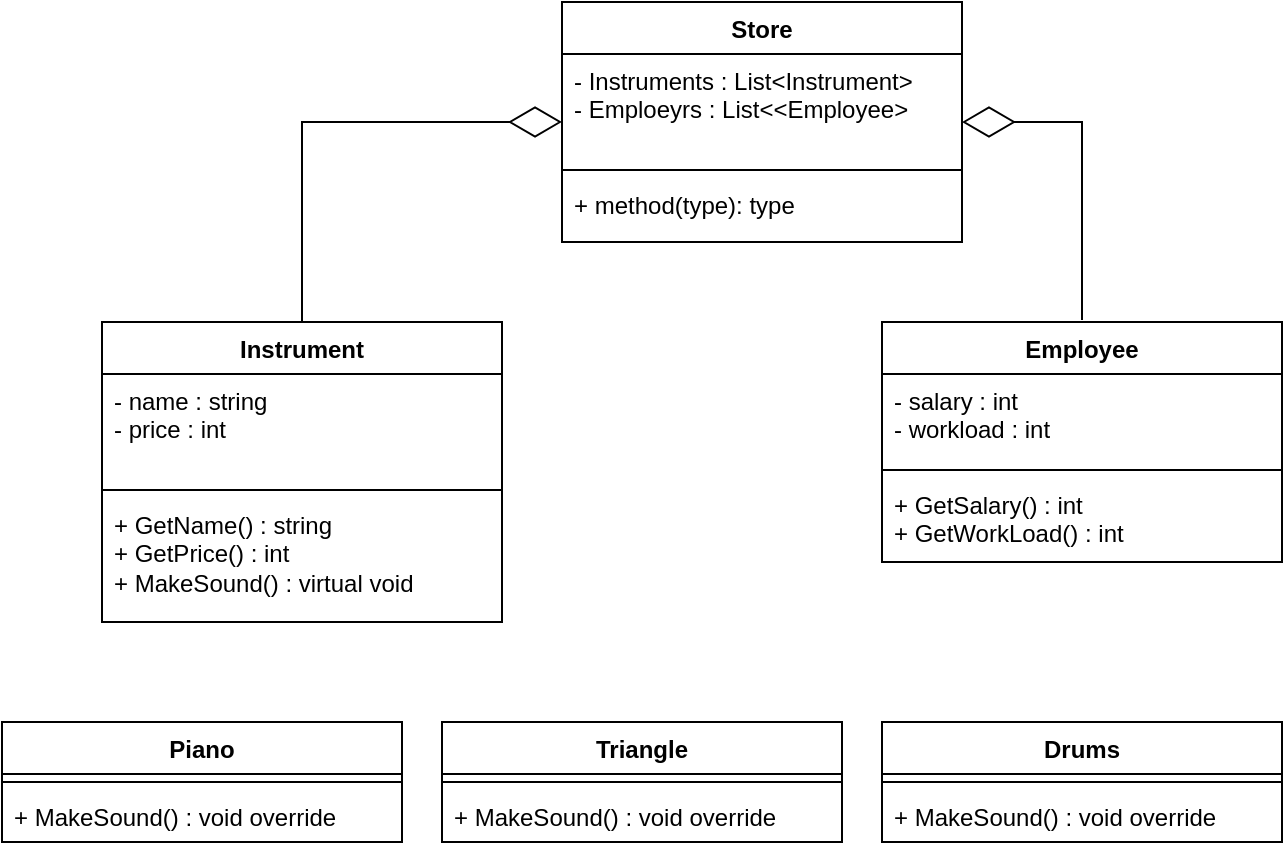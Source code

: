 <mxfile version="24.7.17">
  <diagram id="C5RBs43oDa-KdzZeNtuy" name="Page-1">
    <mxGraphModel dx="746" dy="721" grid="1" gridSize="10" guides="1" tooltips="1" connect="1" arrows="1" fold="1" page="1" pageScale="1" pageWidth="827" pageHeight="1169" math="0" shadow="0">
      <root>
        <mxCell id="WIyWlLk6GJQsqaUBKTNV-0" />
        <mxCell id="WIyWlLk6GJQsqaUBKTNV-1" parent="WIyWlLk6GJQsqaUBKTNV-0" />
        <mxCell id="Yk_rzQQuSx_CEns6knKf-0" value="Store" style="swimlane;fontStyle=1;align=center;verticalAlign=top;childLayout=stackLayout;horizontal=1;startSize=26;horizontalStack=0;resizeParent=1;resizeParentMax=0;resizeLast=0;collapsible=1;marginBottom=0;whiteSpace=wrap;html=1;" vertex="1" parent="WIyWlLk6GJQsqaUBKTNV-1">
          <mxGeometry x="280" y="120" width="200" height="120" as="geometry" />
        </mxCell>
        <mxCell id="Yk_rzQQuSx_CEns6knKf-1" value="- Instruments : List&amp;lt;Instrument&amp;gt;&amp;nbsp;&amp;nbsp;&lt;div&gt;- Emploeyrs : List&amp;lt;&amp;lt;Employee&amp;gt;&lt;/div&gt;" style="text;strokeColor=none;fillColor=none;align=left;verticalAlign=top;spacingLeft=4;spacingRight=4;overflow=hidden;rotatable=0;points=[[0,0.5],[1,0.5]];portConstraint=eastwest;whiteSpace=wrap;html=1;" vertex="1" parent="Yk_rzQQuSx_CEns6knKf-0">
          <mxGeometry y="26" width="200" height="54" as="geometry" />
        </mxCell>
        <mxCell id="Yk_rzQQuSx_CEns6knKf-2" value="" style="line;strokeWidth=1;fillColor=none;align=left;verticalAlign=middle;spacingTop=-1;spacingLeft=3;spacingRight=3;rotatable=0;labelPosition=right;points=[];portConstraint=eastwest;strokeColor=inherit;" vertex="1" parent="Yk_rzQQuSx_CEns6knKf-0">
          <mxGeometry y="80" width="200" height="8" as="geometry" />
        </mxCell>
        <mxCell id="Yk_rzQQuSx_CEns6knKf-3" value="+ method(type): type" style="text;strokeColor=none;fillColor=none;align=left;verticalAlign=top;spacingLeft=4;spacingRight=4;overflow=hidden;rotatable=0;points=[[0,0.5],[1,0.5]];portConstraint=eastwest;whiteSpace=wrap;html=1;" vertex="1" parent="Yk_rzQQuSx_CEns6knKf-0">
          <mxGeometry y="88" width="200" height="32" as="geometry" />
        </mxCell>
        <mxCell id="Yk_rzQQuSx_CEns6knKf-4" value="Instrument" style="swimlane;fontStyle=1;align=center;verticalAlign=top;childLayout=stackLayout;horizontal=1;startSize=26;horizontalStack=0;resizeParent=1;resizeParentMax=0;resizeLast=0;collapsible=1;marginBottom=0;whiteSpace=wrap;html=1;" vertex="1" parent="WIyWlLk6GJQsqaUBKTNV-1">
          <mxGeometry x="50" y="280" width="200" height="150" as="geometry" />
        </mxCell>
        <mxCell id="Yk_rzQQuSx_CEns6knKf-10" value="" style="endArrow=diamondThin;endFill=0;endSize=24;html=1;rounded=0;" edge="1" parent="Yk_rzQQuSx_CEns6knKf-4" target="Yk_rzQQuSx_CEns6knKf-0">
          <mxGeometry width="160" relative="1" as="geometry">
            <mxPoint x="100" as="sourcePoint" />
            <mxPoint x="260" as="targetPoint" />
            <Array as="points">
              <mxPoint x="100" y="-100" />
            </Array>
          </mxGeometry>
        </mxCell>
        <mxCell id="Yk_rzQQuSx_CEns6knKf-5" value="- name : string&amp;nbsp;&lt;div&gt;- price : int&lt;/div&gt;" style="text;strokeColor=none;fillColor=none;align=left;verticalAlign=top;spacingLeft=4;spacingRight=4;overflow=hidden;rotatable=0;points=[[0,0.5],[1,0.5]];portConstraint=eastwest;whiteSpace=wrap;html=1;" vertex="1" parent="Yk_rzQQuSx_CEns6knKf-4">
          <mxGeometry y="26" width="200" height="54" as="geometry" />
        </mxCell>
        <mxCell id="Yk_rzQQuSx_CEns6knKf-6" value="" style="line;strokeWidth=1;fillColor=none;align=left;verticalAlign=middle;spacingTop=-1;spacingLeft=3;spacingRight=3;rotatable=0;labelPosition=right;points=[];portConstraint=eastwest;strokeColor=inherit;" vertex="1" parent="Yk_rzQQuSx_CEns6knKf-4">
          <mxGeometry y="80" width="200" height="8" as="geometry" />
        </mxCell>
        <mxCell id="Yk_rzQQuSx_CEns6knKf-7" value="+ GetName() : string&lt;div&gt;+ GetPrice() : int&lt;/div&gt;&lt;div&gt;+ MakeSound() : virtual void&lt;/div&gt;" style="text;strokeColor=none;fillColor=none;align=left;verticalAlign=top;spacingLeft=4;spacingRight=4;overflow=hidden;rotatable=0;points=[[0,0.5],[1,0.5]];portConstraint=eastwest;whiteSpace=wrap;html=1;" vertex="1" parent="Yk_rzQQuSx_CEns6knKf-4">
          <mxGeometry y="88" width="200" height="62" as="geometry" />
        </mxCell>
        <mxCell id="Yk_rzQQuSx_CEns6knKf-11" value="Employee" style="swimlane;fontStyle=1;align=center;verticalAlign=top;childLayout=stackLayout;horizontal=1;startSize=26;horizontalStack=0;resizeParent=1;resizeParentMax=0;resizeLast=0;collapsible=1;marginBottom=0;whiteSpace=wrap;html=1;" vertex="1" parent="WIyWlLk6GJQsqaUBKTNV-1">
          <mxGeometry x="440" y="280" width="200" height="120" as="geometry" />
        </mxCell>
        <mxCell id="Yk_rzQQuSx_CEns6knKf-12" value="- salary : int&lt;div&gt;- workload : int&lt;/div&gt;" style="text;strokeColor=none;fillColor=none;align=left;verticalAlign=top;spacingLeft=4;spacingRight=4;overflow=hidden;rotatable=0;points=[[0,0.5],[1,0.5]];portConstraint=eastwest;whiteSpace=wrap;html=1;" vertex="1" parent="Yk_rzQQuSx_CEns6knKf-11">
          <mxGeometry y="26" width="200" height="44" as="geometry" />
        </mxCell>
        <mxCell id="Yk_rzQQuSx_CEns6knKf-13" value="" style="line;strokeWidth=1;fillColor=none;align=left;verticalAlign=middle;spacingTop=-1;spacingLeft=3;spacingRight=3;rotatable=0;labelPosition=right;points=[];portConstraint=eastwest;strokeColor=inherit;" vertex="1" parent="Yk_rzQQuSx_CEns6knKf-11">
          <mxGeometry y="70" width="200" height="8" as="geometry" />
        </mxCell>
        <mxCell id="Yk_rzQQuSx_CEns6knKf-14" value="+ GetSalary() : int&lt;div&gt;+ GetWorkLoad() : int&lt;/div&gt;" style="text;strokeColor=none;fillColor=none;align=left;verticalAlign=top;spacingLeft=4;spacingRight=4;overflow=hidden;rotatable=0;points=[[0,0.5],[1,0.5]];portConstraint=eastwest;whiteSpace=wrap;html=1;" vertex="1" parent="Yk_rzQQuSx_CEns6knKf-11">
          <mxGeometry y="78" width="200" height="42" as="geometry" />
        </mxCell>
        <mxCell id="Yk_rzQQuSx_CEns6knKf-15" value="" style="endArrow=diamondThin;endFill=0;endSize=24;html=1;rounded=0;" edge="1" parent="WIyWlLk6GJQsqaUBKTNV-1" target="Yk_rzQQuSx_CEns6knKf-0">
          <mxGeometry width="160" relative="1" as="geometry">
            <mxPoint x="540" y="279" as="sourcePoint" />
            <mxPoint x="700" y="279" as="targetPoint" />
            <Array as="points">
              <mxPoint x="540" y="180" />
            </Array>
          </mxGeometry>
        </mxCell>
        <mxCell id="Yk_rzQQuSx_CEns6knKf-16" value="Piano" style="swimlane;fontStyle=1;align=center;verticalAlign=top;childLayout=stackLayout;horizontal=1;startSize=26;horizontalStack=0;resizeParent=1;resizeParentMax=0;resizeLast=0;collapsible=1;marginBottom=0;whiteSpace=wrap;html=1;" vertex="1" parent="WIyWlLk6GJQsqaUBKTNV-1">
          <mxGeometry y="480" width="200" height="60" as="geometry" />
        </mxCell>
        <mxCell id="Yk_rzQQuSx_CEns6knKf-18" value="" style="line;strokeWidth=1;fillColor=none;align=left;verticalAlign=middle;spacingTop=-1;spacingLeft=3;spacingRight=3;rotatable=0;labelPosition=right;points=[];portConstraint=eastwest;strokeColor=inherit;" vertex="1" parent="Yk_rzQQuSx_CEns6knKf-16">
          <mxGeometry y="26" width="200" height="8" as="geometry" />
        </mxCell>
        <mxCell id="Yk_rzQQuSx_CEns6knKf-19" value="+ MakeSound() : void override" style="text;strokeColor=none;fillColor=none;align=left;verticalAlign=top;spacingLeft=4;spacingRight=4;overflow=hidden;rotatable=0;points=[[0,0.5],[1,0.5]];portConstraint=eastwest;whiteSpace=wrap;html=1;" vertex="1" parent="Yk_rzQQuSx_CEns6knKf-16">
          <mxGeometry y="34" width="200" height="26" as="geometry" />
        </mxCell>
        <mxCell id="Yk_rzQQuSx_CEns6knKf-20" value="Drums" style="swimlane;fontStyle=1;align=center;verticalAlign=top;childLayout=stackLayout;horizontal=1;startSize=26;horizontalStack=0;resizeParent=1;resizeParentMax=0;resizeLast=0;collapsible=1;marginBottom=0;whiteSpace=wrap;html=1;" vertex="1" parent="WIyWlLk6GJQsqaUBKTNV-1">
          <mxGeometry x="440" y="480" width="200" height="60" as="geometry" />
        </mxCell>
        <mxCell id="Yk_rzQQuSx_CEns6knKf-21" value="" style="line;strokeWidth=1;fillColor=none;align=left;verticalAlign=middle;spacingTop=-1;spacingLeft=3;spacingRight=3;rotatable=0;labelPosition=right;points=[];portConstraint=eastwest;strokeColor=inherit;" vertex="1" parent="Yk_rzQQuSx_CEns6knKf-20">
          <mxGeometry y="26" width="200" height="8" as="geometry" />
        </mxCell>
        <mxCell id="Yk_rzQQuSx_CEns6knKf-22" value="+ MakeSound() : void override" style="text;strokeColor=none;fillColor=none;align=left;verticalAlign=top;spacingLeft=4;spacingRight=4;overflow=hidden;rotatable=0;points=[[0,0.5],[1,0.5]];portConstraint=eastwest;whiteSpace=wrap;html=1;" vertex="1" parent="Yk_rzQQuSx_CEns6knKf-20">
          <mxGeometry y="34" width="200" height="26" as="geometry" />
        </mxCell>
        <mxCell id="Yk_rzQQuSx_CEns6knKf-23" value="Triangle" style="swimlane;fontStyle=1;align=center;verticalAlign=top;childLayout=stackLayout;horizontal=1;startSize=26;horizontalStack=0;resizeParent=1;resizeParentMax=0;resizeLast=0;collapsible=1;marginBottom=0;whiteSpace=wrap;html=1;" vertex="1" parent="WIyWlLk6GJQsqaUBKTNV-1">
          <mxGeometry x="220" y="480" width="200" height="60" as="geometry" />
        </mxCell>
        <mxCell id="Yk_rzQQuSx_CEns6knKf-24" value="" style="line;strokeWidth=1;fillColor=none;align=left;verticalAlign=middle;spacingTop=-1;spacingLeft=3;spacingRight=3;rotatable=0;labelPosition=right;points=[];portConstraint=eastwest;strokeColor=inherit;" vertex="1" parent="Yk_rzQQuSx_CEns6knKf-23">
          <mxGeometry y="26" width="200" height="8" as="geometry" />
        </mxCell>
        <mxCell id="Yk_rzQQuSx_CEns6knKf-25" value="+ MakeSound() : void override" style="text;strokeColor=none;fillColor=none;align=left;verticalAlign=top;spacingLeft=4;spacingRight=4;overflow=hidden;rotatable=0;points=[[0,0.5],[1,0.5]];portConstraint=eastwest;whiteSpace=wrap;html=1;" vertex="1" parent="Yk_rzQQuSx_CEns6knKf-23">
          <mxGeometry y="34" width="200" height="26" as="geometry" />
        </mxCell>
      </root>
    </mxGraphModel>
  </diagram>
</mxfile>
